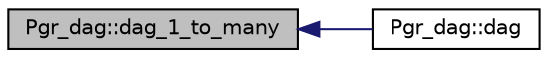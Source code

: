 digraph "Pgr_dag::dag_1_to_many"
{
  edge [fontname="Helvetica",fontsize="10",labelfontname="Helvetica",labelfontsize="10"];
  node [fontname="Helvetica",fontsize="10",shape=record];
  rankdir="LR";
  Node1 [label="Pgr_dag::dag_1_to_many",height=0.2,width=0.4,color="black", fillcolor="grey75", style="filled", fontcolor="black"];
  Node1 -> Node2 [dir="back",color="midnightblue",fontsize="10",style="solid",fontname="Helvetica"];
  Node2 [label="Pgr_dag::dag",height=0.2,width=0.4,color="black", fillcolor="white", style="filled",URL="$classPgr__dag.html#a60291964fef435995a7c44da20ff0e8d",tooltip="Dijkstra 1 to many. "];
}
